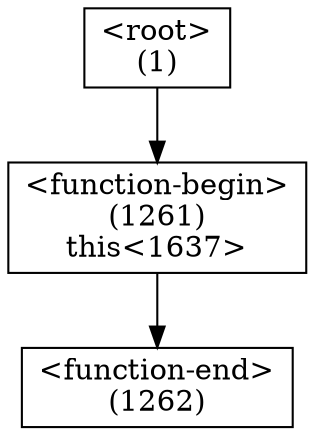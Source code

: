 digraph graphname {
n1262 [shape=box,label="<function-end>
(1262)"];
n1261 [shape=box,label="<function-begin>
(1261)\nthis<1637>"];
n1261 -> n1262;
n1 [shape=box,label="<root>
(1)"];
n1 -> n1261;
}
